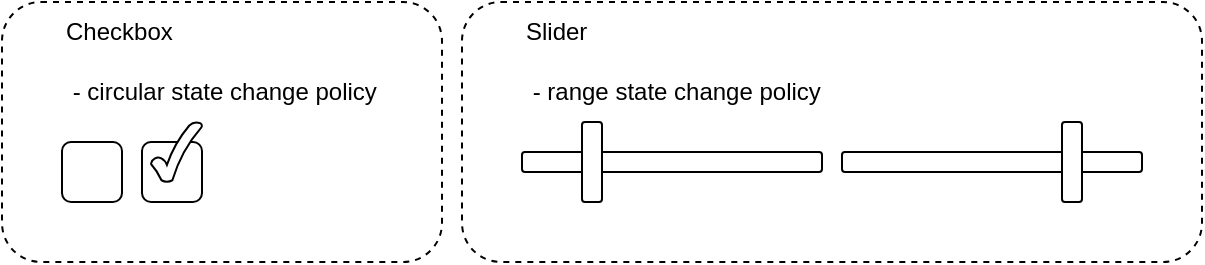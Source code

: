 <mxfile version="24.7.17">
  <diagram name="Page-1" id="e7vitAf72NwZrpKz9_Ie">
    <mxGraphModel dx="988" dy="578" grid="1" gridSize="10" guides="1" tooltips="1" connect="1" arrows="1" fold="1" page="1" pageScale="1" pageWidth="850" pageHeight="1100" math="0" shadow="0">
      <root>
        <mxCell id="0" />
        <mxCell id="1" parent="0" />
        <mxCell id="SsSPNky9ufYv8PUrd012-2" value="" style="rounded=1;whiteSpace=wrap;html=1;fillColor=none;dashed=1;" parent="1" vertex="1">
          <mxGeometry x="330" y="30" width="370" height="130" as="geometry" />
        </mxCell>
        <mxCell id="SsSPNky9ufYv8PUrd012-1" value="" style="rounded=1;whiteSpace=wrap;html=1;fillColor=none;dashed=1;" parent="1" vertex="1">
          <mxGeometry x="100" y="30" width="220" height="130" as="geometry" />
        </mxCell>
        <mxCell id="uDKXjKk5Kg-mjDR0Opt4-4" value="" style="rounded=1;whiteSpace=wrap;html=1;" parent="1" vertex="1">
          <mxGeometry x="170" y="100" width="30" height="30" as="geometry" />
        </mxCell>
        <mxCell id="uDKXjKk5Kg-mjDR0Opt4-6" value="Checkbox" style="text;html=1;align=left;verticalAlign=middle;whiteSpace=wrap;rounded=0;" parent="1" vertex="1">
          <mxGeometry x="130" y="30" width="160" height="30" as="geometry" />
        </mxCell>
        <mxCell id="uDKXjKk5Kg-mjDR0Opt4-7" value="&amp;nbsp;- circular state change policy" style="text;html=1;align=left;verticalAlign=middle;whiteSpace=wrap;rounded=0;" parent="1" vertex="1">
          <mxGeometry x="130" y="60" width="160" height="30" as="geometry" />
        </mxCell>
        <mxCell id="uDKXjKk5Kg-mjDR0Opt4-9" value="" style="rounded=1;whiteSpace=wrap;html=1;" parent="1" vertex="1">
          <mxGeometry x="130" y="100" width="30" height="30" as="geometry" />
        </mxCell>
        <mxCell id="uDKXjKk5Kg-mjDR0Opt4-10" value="" style="verticalLabelPosition=bottom;verticalAlign=top;html=1;shape=mxgraph.basic.tick" parent="1" vertex="1">
          <mxGeometry x="174.5" y="90" width="25.5" height="30" as="geometry" />
        </mxCell>
        <mxCell id="VQ7dve10hfscTf-xHSSG-2" value="Slider" style="text;html=1;align=left;verticalAlign=middle;whiteSpace=wrap;rounded=0;" parent="1" vertex="1">
          <mxGeometry x="360" y="30" width="310" height="30" as="geometry" />
        </mxCell>
        <mxCell id="VQ7dve10hfscTf-xHSSG-3" value="&amp;nbsp;- range state change policy" style="text;html=1;align=left;verticalAlign=middle;whiteSpace=wrap;rounded=0;" parent="1" vertex="1">
          <mxGeometry x="360" y="60" width="150" height="30" as="geometry" />
        </mxCell>
        <mxCell id="VQ7dve10hfscTf-xHSSG-4" value="" style="rounded=1;whiteSpace=wrap;html=1;" parent="1" vertex="1">
          <mxGeometry x="360" y="105" width="150" height="10" as="geometry" />
        </mxCell>
        <mxCell id="VQ7dve10hfscTf-xHSSG-5" value="" style="rounded=1;whiteSpace=wrap;html=1;" parent="1" vertex="1">
          <mxGeometry x="390" y="90" width="10" height="40" as="geometry" />
        </mxCell>
        <mxCell id="i381zsknQ22UG-OCCyQv-1" value="" style="rounded=1;whiteSpace=wrap;html=1;" vertex="1" parent="1">
          <mxGeometry x="520" y="105" width="150" height="10" as="geometry" />
        </mxCell>
        <mxCell id="i381zsknQ22UG-OCCyQv-2" value="" style="rounded=1;whiteSpace=wrap;html=1;" vertex="1" parent="1">
          <mxGeometry x="630" y="90" width="10" height="40" as="geometry" />
        </mxCell>
      </root>
    </mxGraphModel>
  </diagram>
</mxfile>
